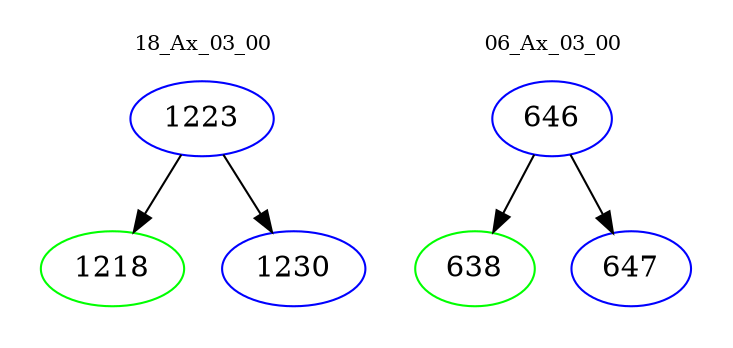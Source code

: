 digraph{
subgraph cluster_0 {
color = white
label = "18_Ax_03_00";
fontsize=10;
T0_1223 [label="1223", color="blue"]
T0_1223 -> T0_1218 [color="black"]
T0_1218 [label="1218", color="green"]
T0_1223 -> T0_1230 [color="black"]
T0_1230 [label="1230", color="blue"]
}
subgraph cluster_1 {
color = white
label = "06_Ax_03_00";
fontsize=10;
T1_646 [label="646", color="blue"]
T1_646 -> T1_638 [color="black"]
T1_638 [label="638", color="green"]
T1_646 -> T1_647 [color="black"]
T1_647 [label="647", color="blue"]
}
}
